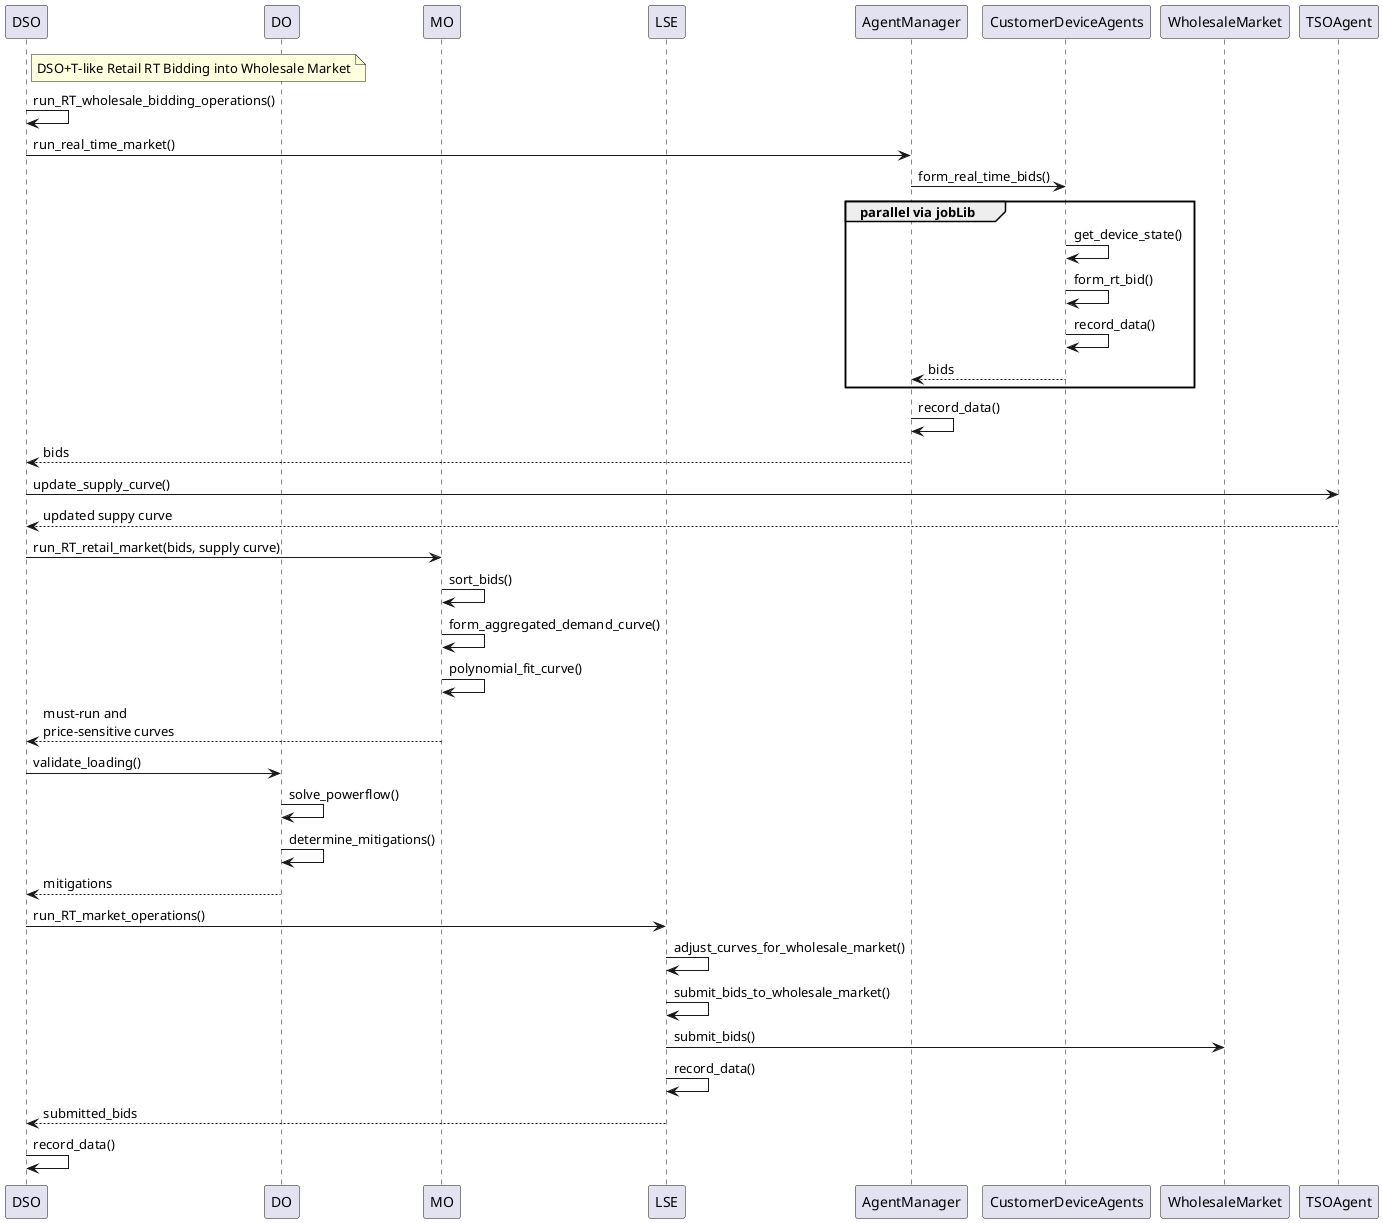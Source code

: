 @startuml


participant DSO 
participant DO 
participant MO 
participant LSE
participant AgentManager
participant CustomerDeviceAgents
participant WholesaleMarket
participant TSOAgent

note right of DSO: DSO+T-like Retail RT Bidding into Wholesale Market

DSO -> DSO: run_RT_wholesale_bidding_operations()

DSO -> AgentManager: run_real_time_market()
AgentManager -> CustomerDeviceAgents: form_real_time_bids()
group parallel via jobLib
CustomerDeviceAgents -> CustomerDeviceAgents: get_device_state()
CustomerDeviceAgents -> CustomerDeviceAgents: form_rt_bid()
CustomerDeviceAgents -> CustomerDeviceAgents: record_data()
CustomerDeviceAgents --> AgentManager: bids
end
AgentManager -> AgentManager: record_data()
AgentManager --> DSO: bids
DSO -> TSOAgent: update_supply_curve()
DSO <-- TSOAgent: updated suppy curve
DSO -> MO: run_RT_retail_market(bids, supply curve)
MO -> MO: sort_bids()
MO -> MO: form_aggregated_demand_curve()
MO -> MO: polynomial_fit_curve()
MO --> DSO: must-run and \nprice-sensitive curves
DSO -> DO: validate_loading()
DO -> DO: solve_powerflow()
DO -> DO: determine_mitigations()
DO --> DSO: mitigations
DSO -> LSE: run_RT_market_operations()
LSE -> LSE: adjust_curves_for_wholesale_market()
LSE -> LSE: submit_bids_to_wholesale_market()
LSE -> WholesaleMarket: submit_bids()
LSE -> LSE: record_data()
LSE --> DSO: submitted_bids
DSO -> DSO: record_data()

@enduml